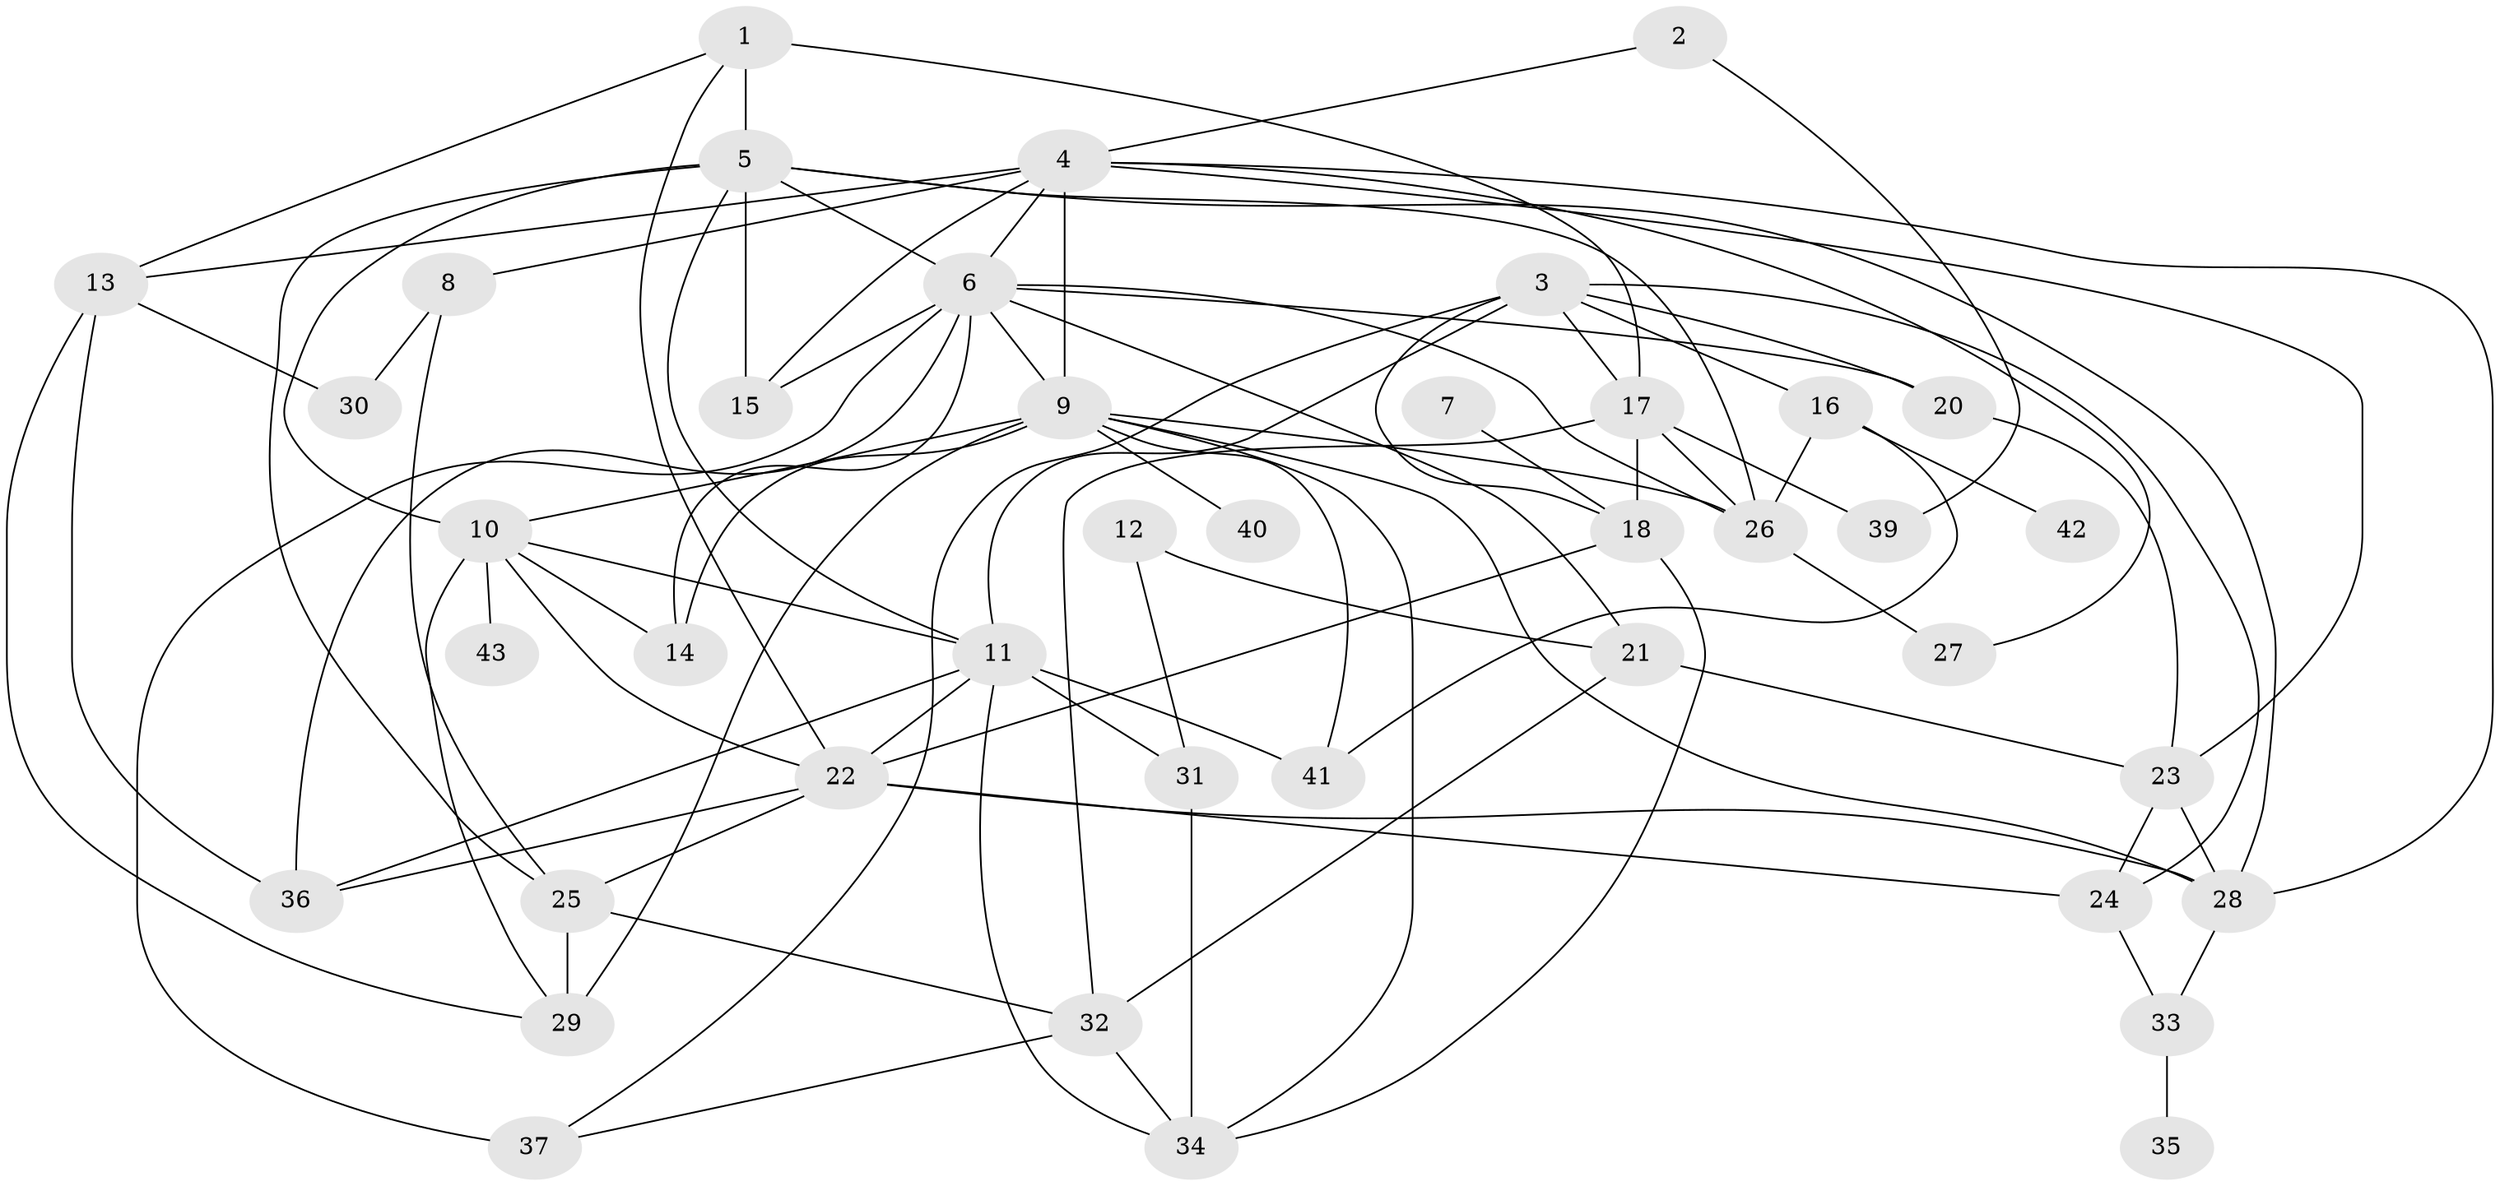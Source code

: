 // original degree distribution, {3: 0.20388349514563106, 1: 0.14563106796116504, 6: 0.06796116504854369, 5: 0.0970873786407767, 2: 0.2524271844660194, 4: 0.18446601941747573, 0: 0.02912621359223301, 7: 0.019417475728155338}
// Generated by graph-tools (version 1.1) at 2025/47/03/04/25 22:47:56]
// undirected, 41 vertices, 89 edges
graph export_dot {
  node [color=gray90,style=filled];
  1;
  2;
  3;
  4;
  5;
  6;
  7;
  8;
  9;
  10;
  11;
  12;
  13;
  14;
  15;
  16;
  17;
  18;
  20;
  21;
  22;
  23;
  24;
  25;
  26;
  27;
  28;
  29;
  30;
  31;
  32;
  33;
  34;
  35;
  36;
  37;
  39;
  40;
  41;
  42;
  43;
  1 -- 5 [weight=1.0];
  1 -- 13 [weight=1.0];
  1 -- 17 [weight=3.0];
  1 -- 22 [weight=2.0];
  2 -- 4 [weight=1.0];
  2 -- 39 [weight=1.0];
  3 -- 11 [weight=1.0];
  3 -- 16 [weight=1.0];
  3 -- 17 [weight=1.0];
  3 -- 18 [weight=1.0];
  3 -- 20 [weight=2.0];
  3 -- 24 [weight=1.0];
  3 -- 37 [weight=1.0];
  4 -- 6 [weight=1.0];
  4 -- 8 [weight=1.0];
  4 -- 9 [weight=1.0];
  4 -- 13 [weight=1.0];
  4 -- 15 [weight=1.0];
  4 -- 23 [weight=1.0];
  4 -- 27 [weight=1.0];
  4 -- 28 [weight=1.0];
  5 -- 6 [weight=1.0];
  5 -- 10 [weight=1.0];
  5 -- 11 [weight=1.0];
  5 -- 15 [weight=1.0];
  5 -- 25 [weight=1.0];
  5 -- 26 [weight=1.0];
  5 -- 28 [weight=1.0];
  6 -- 9 [weight=1.0];
  6 -- 14 [weight=1.0];
  6 -- 15 [weight=1.0];
  6 -- 20 [weight=1.0];
  6 -- 21 [weight=1.0];
  6 -- 26 [weight=2.0];
  6 -- 36 [weight=1.0];
  6 -- 37 [weight=2.0];
  7 -- 18 [weight=1.0];
  8 -- 25 [weight=1.0];
  8 -- 30 [weight=1.0];
  9 -- 10 [weight=1.0];
  9 -- 14 [weight=1.0];
  9 -- 26 [weight=1.0];
  9 -- 28 [weight=1.0];
  9 -- 29 [weight=2.0];
  9 -- 34 [weight=1.0];
  9 -- 40 [weight=1.0];
  9 -- 41 [weight=1.0];
  10 -- 11 [weight=2.0];
  10 -- 14 [weight=1.0];
  10 -- 22 [weight=1.0];
  10 -- 29 [weight=1.0];
  10 -- 43 [weight=1.0];
  11 -- 22 [weight=2.0];
  11 -- 31 [weight=1.0];
  11 -- 34 [weight=1.0];
  11 -- 36 [weight=1.0];
  11 -- 41 [weight=1.0];
  12 -- 21 [weight=1.0];
  12 -- 31 [weight=1.0];
  13 -- 29 [weight=1.0];
  13 -- 30 [weight=1.0];
  13 -- 36 [weight=1.0];
  16 -- 26 [weight=1.0];
  16 -- 41 [weight=1.0];
  16 -- 42 [weight=1.0];
  17 -- 18 [weight=1.0];
  17 -- 26 [weight=1.0];
  17 -- 32 [weight=1.0];
  17 -- 39 [weight=1.0];
  18 -- 22 [weight=1.0];
  18 -- 34 [weight=1.0];
  20 -- 23 [weight=1.0];
  21 -- 23 [weight=1.0];
  21 -- 32 [weight=1.0];
  22 -- 24 [weight=1.0];
  22 -- 25 [weight=1.0];
  22 -- 28 [weight=1.0];
  22 -- 36 [weight=1.0];
  23 -- 24 [weight=1.0];
  23 -- 28 [weight=1.0];
  24 -- 33 [weight=1.0];
  25 -- 29 [weight=1.0];
  25 -- 32 [weight=1.0];
  26 -- 27 [weight=1.0];
  28 -- 33 [weight=1.0];
  31 -- 34 [weight=1.0];
  32 -- 34 [weight=1.0];
  32 -- 37 [weight=1.0];
  33 -- 35 [weight=1.0];
}
